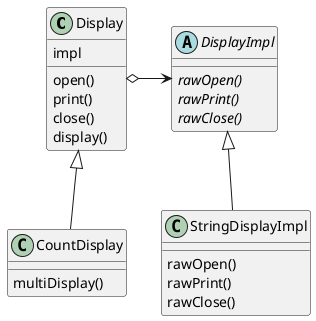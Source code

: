 @startuml

class Display {
    impl
    open()
    print()
    close()
    display()
}
abstract class DisplayImpl {
    {abstract}rawOpen()
    {abstract}rawPrint()
    {abstract}rawClose()
}
class CountDisplay {
    multiDisplay()
}
class StringDisplayImpl {
    rawOpen()
    rawPrint()
    rawClose()
}

Display o-r-> DisplayImpl
CountDisplay -u-|> Display
StringDisplayImpl -u-|> DisplayImpl

@enduml